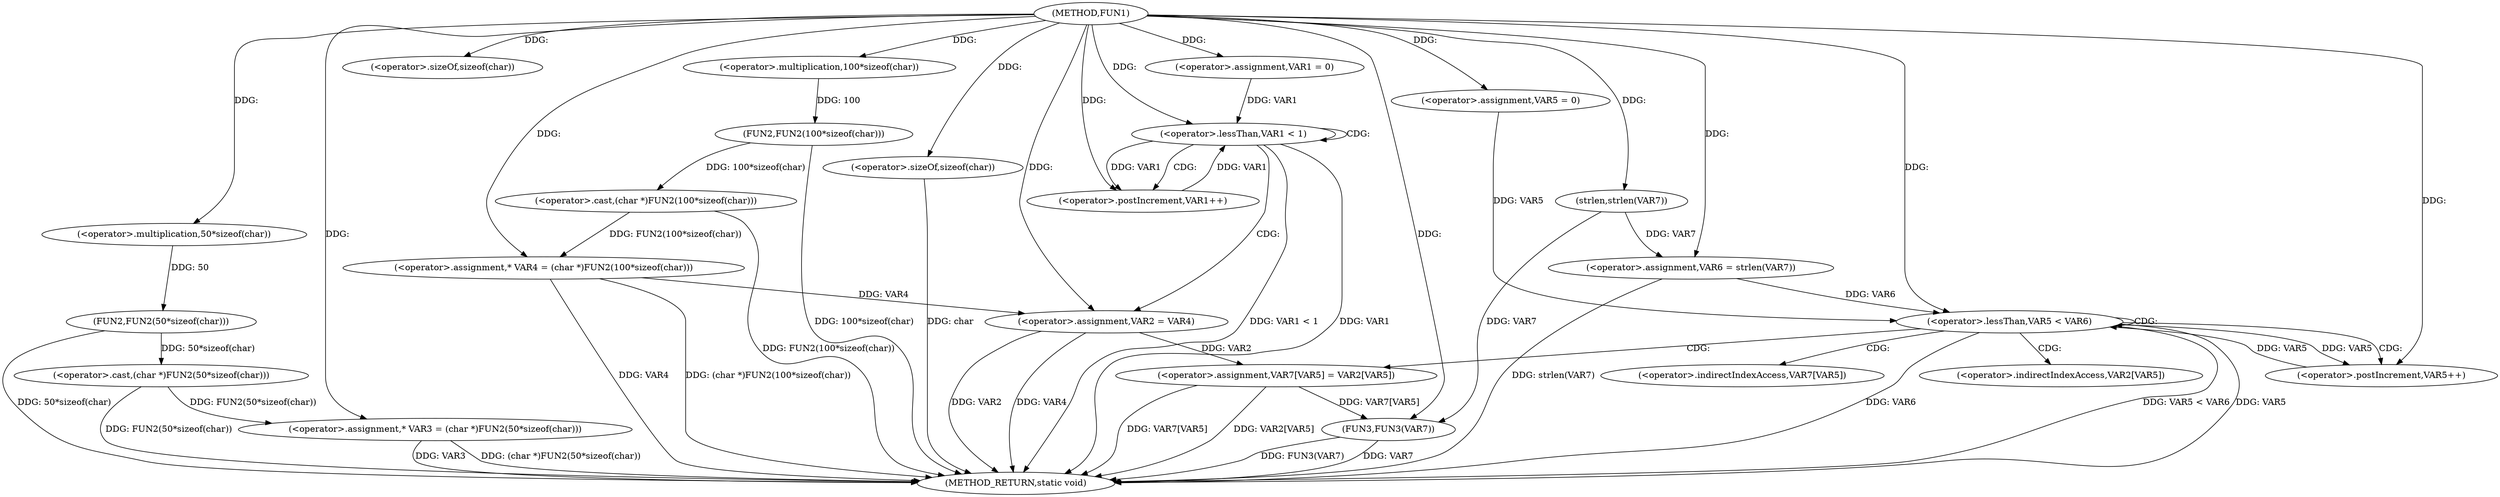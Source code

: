 digraph FUN1 {  
"1000100" [label = "(METHOD,FUN1)" ]
"1000164" [label = "(METHOD_RETURN,static void)" ]
"1000105" [label = "(<operator>.assignment,* VAR3 = (char *)FUN2(50*sizeof(char)))" ]
"1000107" [label = "(<operator>.cast,(char *)FUN2(50*sizeof(char)))" ]
"1000109" [label = "(FUN2,FUN2(50*sizeof(char)))" ]
"1000110" [label = "(<operator>.multiplication,50*sizeof(char))" ]
"1000112" [label = "(<operator>.sizeOf,sizeof(char))" ]
"1000115" [label = "(<operator>.assignment,* VAR4 = (char *)FUN2(100*sizeof(char)))" ]
"1000117" [label = "(<operator>.cast,(char *)FUN2(100*sizeof(char)))" ]
"1000119" [label = "(FUN2,FUN2(100*sizeof(char)))" ]
"1000120" [label = "(<operator>.multiplication,100*sizeof(char))" ]
"1000122" [label = "(<operator>.sizeOf,sizeof(char))" ]
"1000125" [label = "(<operator>.assignment,VAR1 = 0)" ]
"1000128" [label = "(<operator>.lessThan,VAR1 < 1)" ]
"1000131" [label = "(<operator>.postIncrement,VAR1++)" ]
"1000134" [label = "(<operator>.assignment,VAR2 = VAR4)" ]
"1000141" [label = "(<operator>.assignment,VAR6 = strlen(VAR7))" ]
"1000143" [label = "(strlen,strlen(VAR7))" ]
"1000146" [label = "(<operator>.assignment,VAR5 = 0)" ]
"1000149" [label = "(<operator>.lessThan,VAR5 < VAR6)" ]
"1000152" [label = "(<operator>.postIncrement,VAR5++)" ]
"1000155" [label = "(<operator>.assignment,VAR7[VAR5] = VAR2[VAR5])" ]
"1000162" [label = "(FUN3,FUN3(VAR7))" ]
"1000156" [label = "(<operator>.indirectIndexAccess,VAR7[VAR5])" ]
"1000159" [label = "(<operator>.indirectIndexAccess,VAR2[VAR5])" ]
  "1000149" -> "1000164"  [ label = "DDG: VAR5 < VAR6"] 
  "1000149" -> "1000164"  [ label = "DDG: VAR5"] 
  "1000117" -> "1000164"  [ label = "DDG: FUN2(100*sizeof(char))"] 
  "1000115" -> "1000164"  [ label = "DDG: VAR4"] 
  "1000155" -> "1000164"  [ label = "DDG: VAR2[VAR5]"] 
  "1000115" -> "1000164"  [ label = "DDG: (char *)FUN2(100*sizeof(char))"] 
  "1000105" -> "1000164"  [ label = "DDG: (char *)FUN2(50*sizeof(char))"] 
  "1000149" -> "1000164"  [ label = "DDG: VAR6"] 
  "1000122" -> "1000164"  [ label = "DDG: char"] 
  "1000128" -> "1000164"  [ label = "DDG: VAR1"] 
  "1000134" -> "1000164"  [ label = "DDG: VAR2"] 
  "1000109" -> "1000164"  [ label = "DDG: 50*sizeof(char)"] 
  "1000119" -> "1000164"  [ label = "DDG: 100*sizeof(char)"] 
  "1000141" -> "1000164"  [ label = "DDG: strlen(VAR7)"] 
  "1000134" -> "1000164"  [ label = "DDG: VAR4"] 
  "1000128" -> "1000164"  [ label = "DDG: VAR1 < 1"] 
  "1000155" -> "1000164"  [ label = "DDG: VAR7[VAR5]"] 
  "1000162" -> "1000164"  [ label = "DDG: VAR7"] 
  "1000162" -> "1000164"  [ label = "DDG: FUN3(VAR7)"] 
  "1000105" -> "1000164"  [ label = "DDG: VAR3"] 
  "1000107" -> "1000164"  [ label = "DDG: FUN2(50*sizeof(char))"] 
  "1000107" -> "1000105"  [ label = "DDG: FUN2(50*sizeof(char))"] 
  "1000100" -> "1000105"  [ label = "DDG: "] 
  "1000109" -> "1000107"  [ label = "DDG: 50*sizeof(char)"] 
  "1000110" -> "1000109"  [ label = "DDG: 50"] 
  "1000100" -> "1000110"  [ label = "DDG: "] 
  "1000100" -> "1000112"  [ label = "DDG: "] 
  "1000117" -> "1000115"  [ label = "DDG: FUN2(100*sizeof(char))"] 
  "1000100" -> "1000115"  [ label = "DDG: "] 
  "1000119" -> "1000117"  [ label = "DDG: 100*sizeof(char)"] 
  "1000120" -> "1000119"  [ label = "DDG: 100"] 
  "1000100" -> "1000120"  [ label = "DDG: "] 
  "1000100" -> "1000122"  [ label = "DDG: "] 
  "1000100" -> "1000125"  [ label = "DDG: "] 
  "1000125" -> "1000128"  [ label = "DDG: VAR1"] 
  "1000131" -> "1000128"  [ label = "DDG: VAR1"] 
  "1000100" -> "1000128"  [ label = "DDG: "] 
  "1000128" -> "1000131"  [ label = "DDG: VAR1"] 
  "1000100" -> "1000131"  [ label = "DDG: "] 
  "1000115" -> "1000134"  [ label = "DDG: VAR4"] 
  "1000100" -> "1000134"  [ label = "DDG: "] 
  "1000143" -> "1000141"  [ label = "DDG: VAR7"] 
  "1000100" -> "1000141"  [ label = "DDG: "] 
  "1000100" -> "1000143"  [ label = "DDG: "] 
  "1000100" -> "1000146"  [ label = "DDG: "] 
  "1000152" -> "1000149"  [ label = "DDG: VAR5"] 
  "1000146" -> "1000149"  [ label = "DDG: VAR5"] 
  "1000100" -> "1000149"  [ label = "DDG: "] 
  "1000141" -> "1000149"  [ label = "DDG: VAR6"] 
  "1000149" -> "1000152"  [ label = "DDG: VAR5"] 
  "1000100" -> "1000152"  [ label = "DDG: "] 
  "1000134" -> "1000155"  [ label = "DDG: VAR2"] 
  "1000143" -> "1000162"  [ label = "DDG: VAR7"] 
  "1000155" -> "1000162"  [ label = "DDG: VAR7[VAR5]"] 
  "1000100" -> "1000162"  [ label = "DDG: "] 
  "1000128" -> "1000128"  [ label = "CDG: "] 
  "1000128" -> "1000131"  [ label = "CDG: "] 
  "1000128" -> "1000134"  [ label = "CDG: "] 
  "1000149" -> "1000155"  [ label = "CDG: "] 
  "1000149" -> "1000156"  [ label = "CDG: "] 
  "1000149" -> "1000152"  [ label = "CDG: "] 
  "1000149" -> "1000159"  [ label = "CDG: "] 
  "1000149" -> "1000149"  [ label = "CDG: "] 
}
